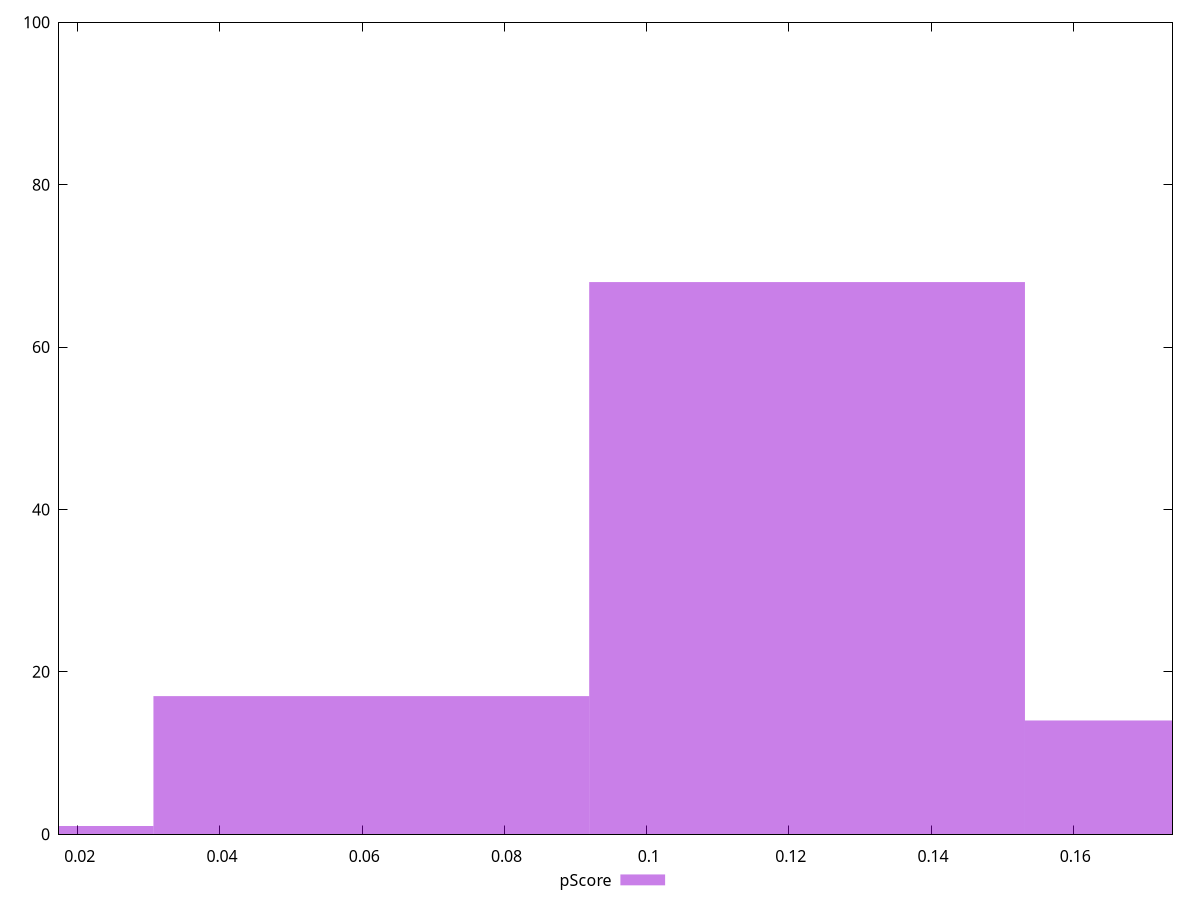 reset

$pScore <<EOF
0 1
0.12256074667410367 68
0.18384112001115552 14
0.06128037333705184 17
EOF

set key outside below
set boxwidth 0.06128037333705184
set xrange [0.017361075852309116:0.17394880374839405]
set yrange [0:100]
set trange [0:100]
set style fill transparent solid 0.5 noborder
set terminal svg size 640, 490 enhanced background rgb 'white'
set output "reprap/interactive/samples/pages/pScore/histogram.svg"

plot $pScore title "pScore" with boxes

reset
